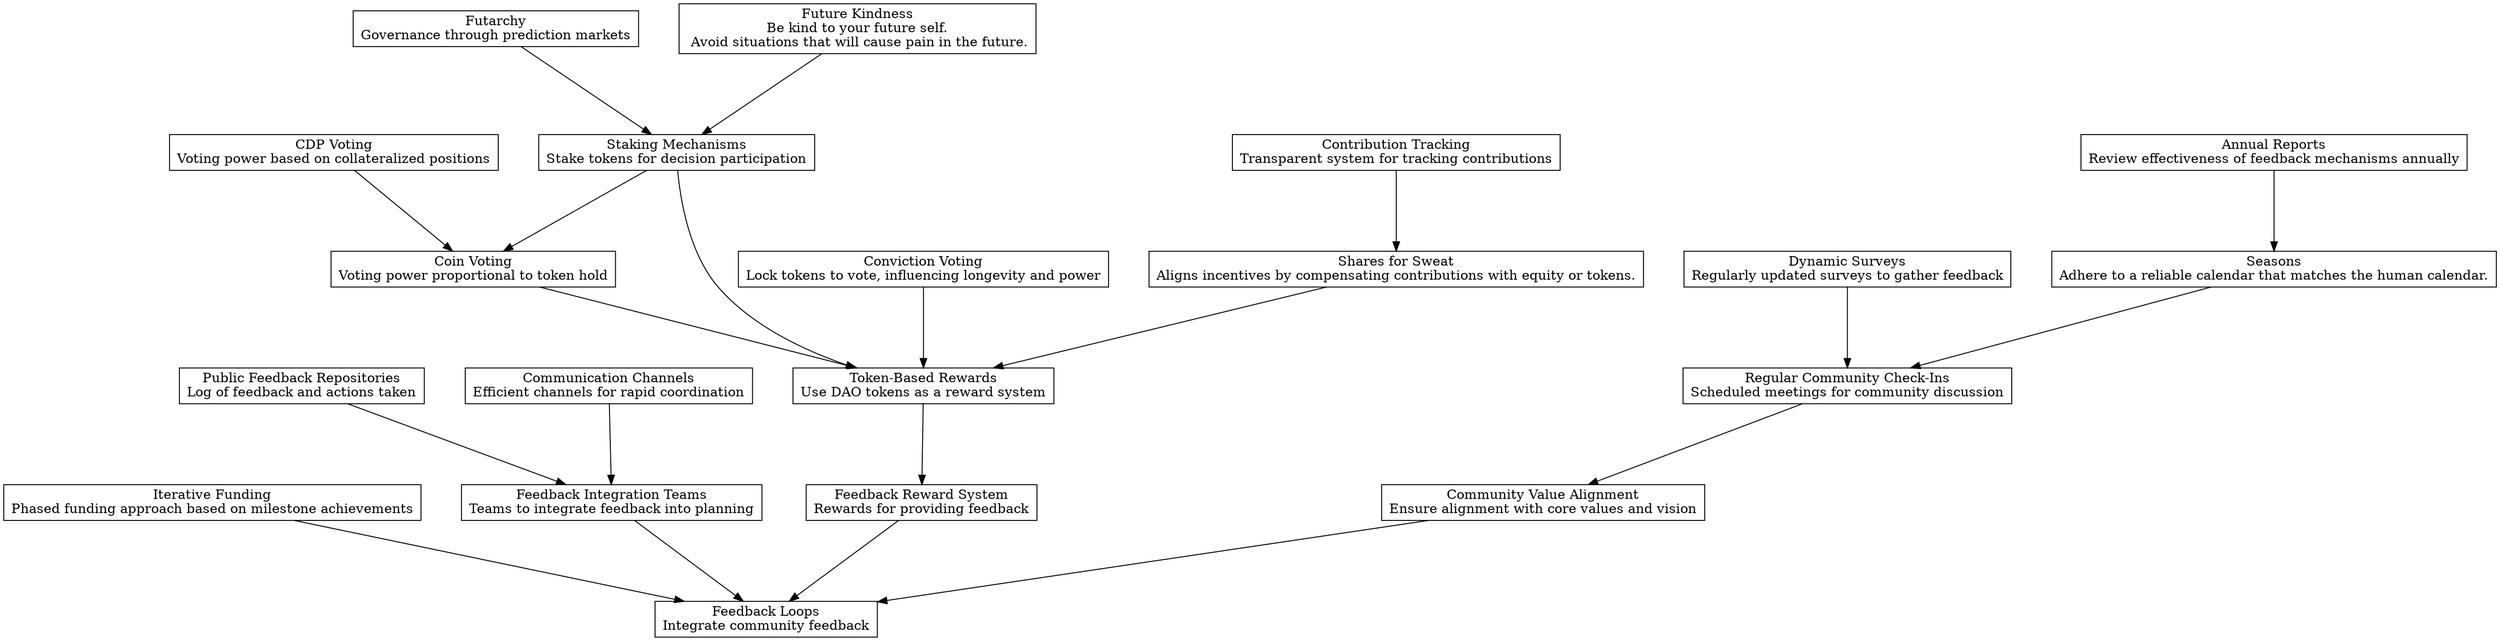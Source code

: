 digraph "" {
	graph [nodesep=0.6,
		rankdir=TB,
		ranksep=1.2
	];
	node [label="\N",
		shape=box
	];
	"Feedback Loops"	[label="Feedback Loops\nIntegrate community feedback"];
	"Iterative Funding"	[label="Iterative Funding\nPhased funding approach based on milestone achievements"];
	"Iterative Funding" -> "Feedback Loops";
	"Feedback Integration Teams"	[label="Feedback Integration Teams\nTeams to integrate feedback into planning"];
	"Feedback Integration Teams" -> "Feedback Loops";
	"Feedback Reward System"	[label="Feedback Reward System\nRewards for providing feedback"];
	"Feedback Reward System" -> "Feedback Loops";
	"Community Value Alignment"	[label="Community Value Alignment\nEnsure alignment with core values and vision"];
	"Community Value Alignment" -> "Feedback Loops";
	"Regular Community Check-Ins"	[label="Regular Community Check-Ins\nScheduled meetings for community discussion"];
	"Regular Community Check-Ins" -> "Community Value Alignment";
	"Dynamic Surveys"	[label="Dynamic Surveys\nRegularly updated surveys to gather feedback"];
	"Dynamic Surveys" -> "Regular Community Check-Ins";
	Seasons	[label="Seasons\nAdhere to a reliable calendar that matches the human calendar.\n"];
	Seasons -> "Regular Community Check-Ins";
	"Annual Reports"	[label="Annual Reports\nReview effectiveness of feedback mechanisms annually"];
	"Annual Reports" -> Seasons;
	"Token-Based Rewards"	[label="Token-Based Rewards\nUse DAO tokens as a reward system"];
	"Token-Based Rewards" -> "Feedback Reward System";
	"Staking Mechanisms"	[label="Staking Mechanisms\nStake tokens for decision participation"];
	"Staking Mechanisms" -> "Token-Based Rewards";
	"Coin Voting"	[label="Coin Voting\nVoting power proportional to token hold"];
	"Staking Mechanisms" -> "Coin Voting";
	"Coin Voting" -> "Token-Based Rewards";
	"Conviction Voting"	[label="Conviction Voting\nLock tokens to vote, influencing longevity and power"];
	"Conviction Voting" -> "Token-Based Rewards";
	"Shares for Sweat"	[label="Shares for Sweat\nAligns incentives by compensating contributions with equity or tokens.\n"];
	"Shares for Sweat" -> "Token-Based Rewards";
	"Contribution Tracking"	[label="Contribution Tracking\nTransparent system for tracking contributions"];
	"Contribution Tracking" -> "Shares for Sweat";
	"CDP Voting"	[label="CDP Voting\nVoting power based on collateralized positions"];
	"CDP Voting" -> "Coin Voting";
	Futarchy	[label="Futarchy\nGovernance through prediction markets"];
	Futarchy -> "Staking Mechanisms";
	"Future Kindness"	[label="Future Kindness\nBe kind to your future self.\n Avoid situations that will cause pain in the future."];
	"Future Kindness" -> "Staking Mechanisms";
	"Public Feedback Repositories"	[label="Public Feedback Repositories\nLog of feedback and actions taken"];
	"Public Feedback Repositories" -> "Feedback Integration Teams";
	"Communication Channels"	[label="Communication Channels\nEfficient channels for rapid coordination"];
	"Communication Channels" -> "Feedback Integration Teams";
}
